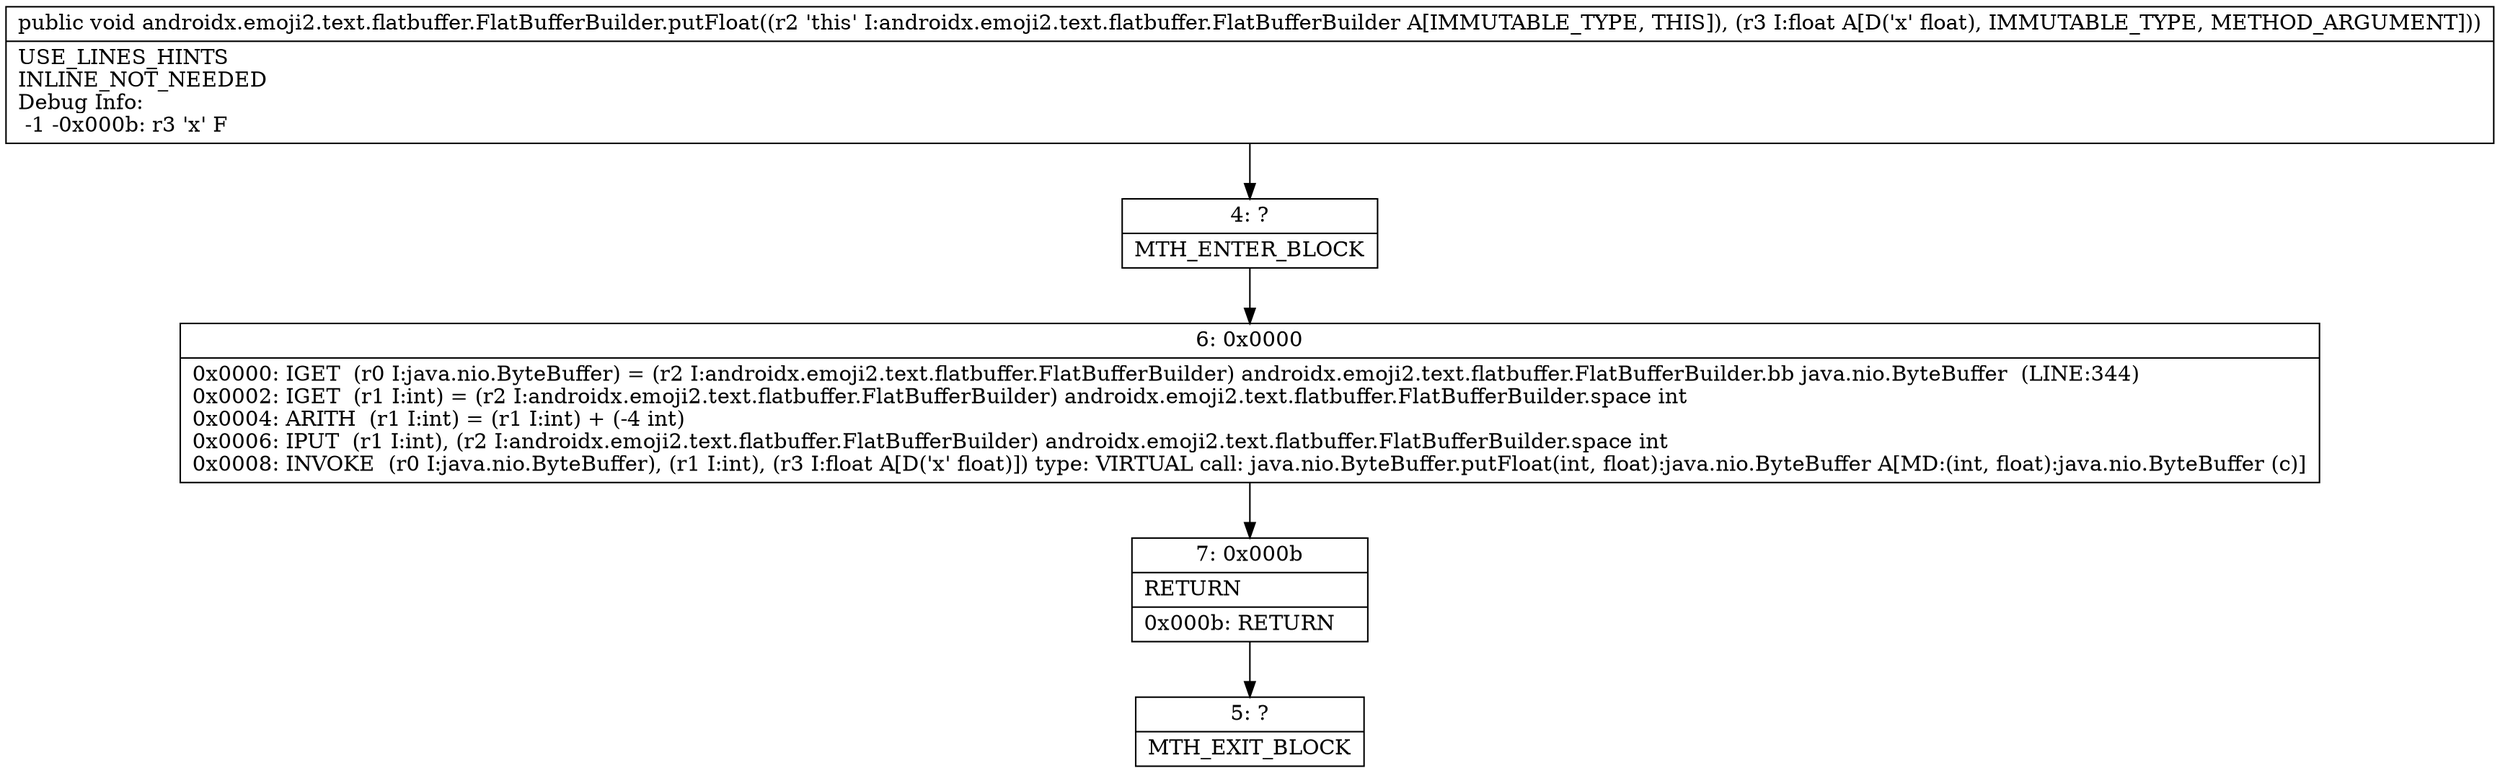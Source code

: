 digraph "CFG forandroidx.emoji2.text.flatbuffer.FlatBufferBuilder.putFloat(F)V" {
Node_4 [shape=record,label="{4\:\ ?|MTH_ENTER_BLOCK\l}"];
Node_6 [shape=record,label="{6\:\ 0x0000|0x0000: IGET  (r0 I:java.nio.ByteBuffer) = (r2 I:androidx.emoji2.text.flatbuffer.FlatBufferBuilder) androidx.emoji2.text.flatbuffer.FlatBufferBuilder.bb java.nio.ByteBuffer  (LINE:344)\l0x0002: IGET  (r1 I:int) = (r2 I:androidx.emoji2.text.flatbuffer.FlatBufferBuilder) androidx.emoji2.text.flatbuffer.FlatBufferBuilder.space int \l0x0004: ARITH  (r1 I:int) = (r1 I:int) + (\-4 int) \l0x0006: IPUT  (r1 I:int), (r2 I:androidx.emoji2.text.flatbuffer.FlatBufferBuilder) androidx.emoji2.text.flatbuffer.FlatBufferBuilder.space int \l0x0008: INVOKE  (r0 I:java.nio.ByteBuffer), (r1 I:int), (r3 I:float A[D('x' float)]) type: VIRTUAL call: java.nio.ByteBuffer.putFloat(int, float):java.nio.ByteBuffer A[MD:(int, float):java.nio.ByteBuffer (c)]\l}"];
Node_7 [shape=record,label="{7\:\ 0x000b|RETURN\l|0x000b: RETURN   \l}"];
Node_5 [shape=record,label="{5\:\ ?|MTH_EXIT_BLOCK\l}"];
MethodNode[shape=record,label="{public void androidx.emoji2.text.flatbuffer.FlatBufferBuilder.putFloat((r2 'this' I:androidx.emoji2.text.flatbuffer.FlatBufferBuilder A[IMMUTABLE_TYPE, THIS]), (r3 I:float A[D('x' float), IMMUTABLE_TYPE, METHOD_ARGUMENT]))  | USE_LINES_HINTS\lINLINE_NOT_NEEDED\lDebug Info:\l  \-1 \-0x000b: r3 'x' F\l}"];
MethodNode -> Node_4;Node_4 -> Node_6;
Node_6 -> Node_7;
Node_7 -> Node_5;
}

